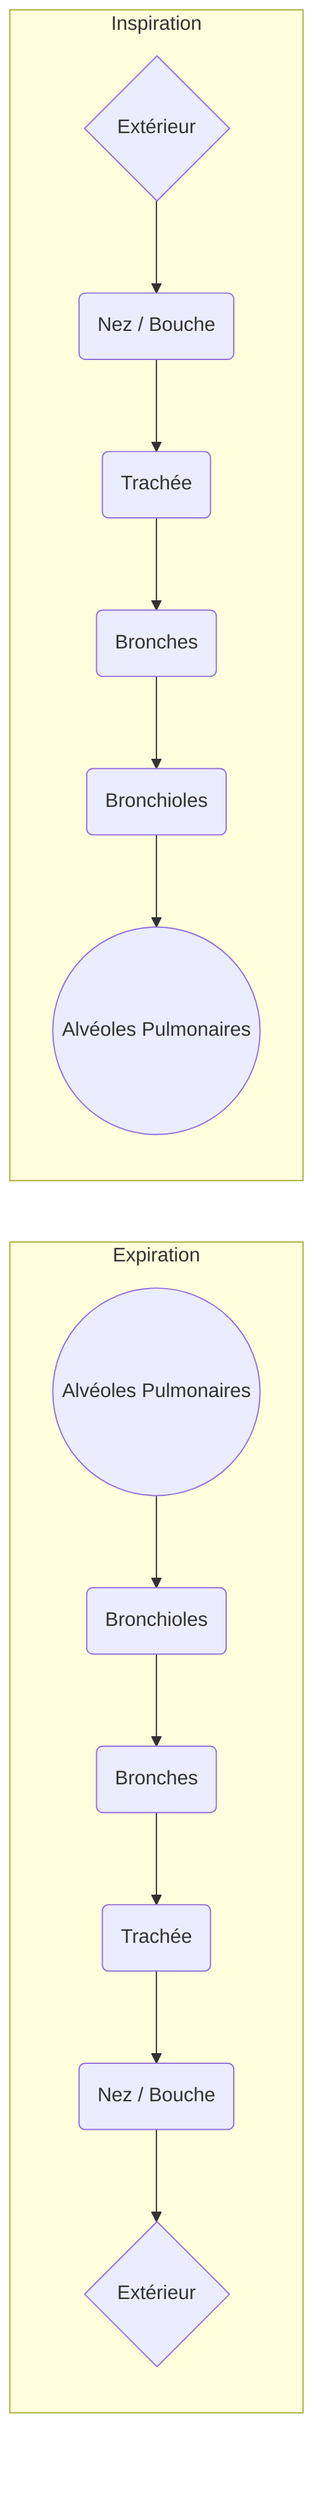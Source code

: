 graph LR;

    subgraph Expiration 

   AF((Alvéoles Pulmonaires))--> AE(Bronchioles)--> AD(Bronches) --> AC(Trachée) --> AB(Nez / Bouche) -->  AA{Extérieur} 

    end

    subgraph Inspiration

    A{Extérieur}--> B(Nez / Bouche) --> C(Trachée) --> D(Bronches) --> E(Bronchioles) --> F((Alvéoles Pulmonaires))

    end